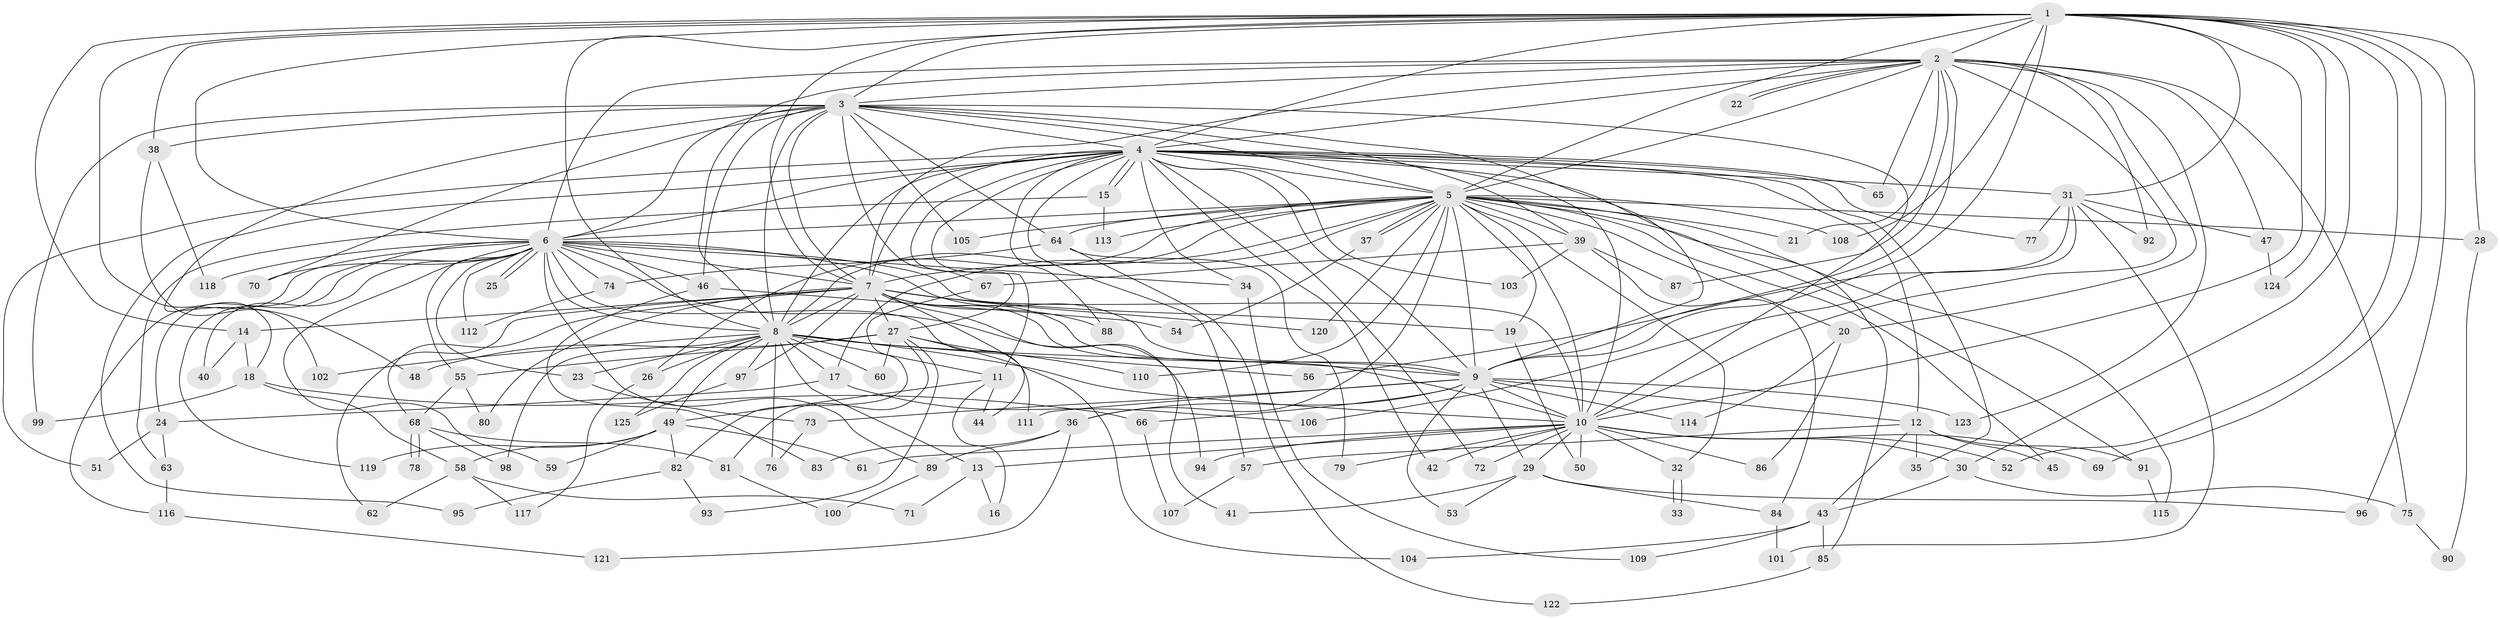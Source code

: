 // coarse degree distribution, {27: 0.010526315789473684, 18: 0.010526315789473684, 16: 0.010526315789473684, 24: 0.010526315789473684, 26: 0.021052631578947368, 19: 0.010526315789473684, 22: 0.010526315789473684, 21: 0.010526315789473684, 5: 0.031578947368421054, 6: 0.06315789473684211, 4: 0.08421052631578947, 3: 0.1368421052631579, 2: 0.5368421052631579, 9: 0.010526315789473684, 7: 0.031578947368421054, 1: 0.010526315789473684}
// Generated by graph-tools (version 1.1) at 2025/51/02/27/25 19:51:50]
// undirected, 125 vertices, 275 edges
graph export_dot {
graph [start="1"]
  node [color=gray90,style=filled];
  1;
  2;
  3;
  4;
  5;
  6;
  7;
  8;
  9;
  10;
  11;
  12;
  13;
  14;
  15;
  16;
  17;
  18;
  19;
  20;
  21;
  22;
  23;
  24;
  25;
  26;
  27;
  28;
  29;
  30;
  31;
  32;
  33;
  34;
  35;
  36;
  37;
  38;
  39;
  40;
  41;
  42;
  43;
  44;
  45;
  46;
  47;
  48;
  49;
  50;
  51;
  52;
  53;
  54;
  55;
  56;
  57;
  58;
  59;
  60;
  61;
  62;
  63;
  64;
  65;
  66;
  67;
  68;
  69;
  70;
  71;
  72;
  73;
  74;
  75;
  76;
  77;
  78;
  79;
  80;
  81;
  82;
  83;
  84;
  85;
  86;
  87;
  88;
  89;
  90;
  91;
  92;
  93;
  94;
  95;
  96;
  97;
  98;
  99;
  100;
  101;
  102;
  103;
  104;
  105;
  106;
  107;
  108;
  109;
  110;
  111;
  112;
  113;
  114;
  115;
  116;
  117;
  118;
  119;
  120;
  121;
  122;
  123;
  124;
  125;
  1 -- 2;
  1 -- 3;
  1 -- 4;
  1 -- 5;
  1 -- 6;
  1 -- 7;
  1 -- 8;
  1 -- 9;
  1 -- 10;
  1 -- 14;
  1 -- 18;
  1 -- 28;
  1 -- 30;
  1 -- 31;
  1 -- 38;
  1 -- 52;
  1 -- 69;
  1 -- 96;
  1 -- 108;
  1 -- 124;
  2 -- 3;
  2 -- 4;
  2 -- 5;
  2 -- 6;
  2 -- 7;
  2 -- 8;
  2 -- 9;
  2 -- 10;
  2 -- 20;
  2 -- 21;
  2 -- 22;
  2 -- 22;
  2 -- 47;
  2 -- 65;
  2 -- 75;
  2 -- 87;
  2 -- 92;
  2 -- 123;
  3 -- 4;
  3 -- 5;
  3 -- 6;
  3 -- 7;
  3 -- 8;
  3 -- 9;
  3 -- 10;
  3 -- 38;
  3 -- 39;
  3 -- 46;
  3 -- 48;
  3 -- 64;
  3 -- 67;
  3 -- 70;
  3 -- 99;
  3 -- 105;
  4 -- 5;
  4 -- 6;
  4 -- 7;
  4 -- 8;
  4 -- 9;
  4 -- 10;
  4 -- 11;
  4 -- 12;
  4 -- 15;
  4 -- 15;
  4 -- 27;
  4 -- 31;
  4 -- 34;
  4 -- 35;
  4 -- 42;
  4 -- 51;
  4 -- 57;
  4 -- 65;
  4 -- 72;
  4 -- 77;
  4 -- 85;
  4 -- 88;
  4 -- 95;
  4 -- 103;
  5 -- 6;
  5 -- 7;
  5 -- 8;
  5 -- 9;
  5 -- 10;
  5 -- 17;
  5 -- 19;
  5 -- 20;
  5 -- 21;
  5 -- 26;
  5 -- 28;
  5 -- 32;
  5 -- 36;
  5 -- 37;
  5 -- 37;
  5 -- 39;
  5 -- 45;
  5 -- 64;
  5 -- 91;
  5 -- 105;
  5 -- 108;
  5 -- 110;
  5 -- 113;
  5 -- 115;
  5 -- 120;
  6 -- 7;
  6 -- 8;
  6 -- 9;
  6 -- 10;
  6 -- 23;
  6 -- 24;
  6 -- 25;
  6 -- 25;
  6 -- 34;
  6 -- 40;
  6 -- 46;
  6 -- 55;
  6 -- 59;
  6 -- 70;
  6 -- 74;
  6 -- 89;
  6 -- 94;
  6 -- 111;
  6 -- 112;
  6 -- 116;
  6 -- 118;
  6 -- 119;
  7 -- 8;
  7 -- 9;
  7 -- 10;
  7 -- 14;
  7 -- 19;
  7 -- 27;
  7 -- 41;
  7 -- 44;
  7 -- 62;
  7 -- 68;
  7 -- 80;
  7 -- 88;
  7 -- 97;
  7 -- 120;
  8 -- 9;
  8 -- 10;
  8 -- 11;
  8 -- 13;
  8 -- 17;
  8 -- 23;
  8 -- 26;
  8 -- 49;
  8 -- 56;
  8 -- 60;
  8 -- 76;
  8 -- 97;
  8 -- 98;
  8 -- 102;
  8 -- 125;
  9 -- 10;
  9 -- 12;
  9 -- 29;
  9 -- 36;
  9 -- 53;
  9 -- 66;
  9 -- 73;
  9 -- 111;
  9 -- 114;
  9 -- 123;
  10 -- 13;
  10 -- 29;
  10 -- 30;
  10 -- 32;
  10 -- 42;
  10 -- 50;
  10 -- 52;
  10 -- 61;
  10 -- 69;
  10 -- 72;
  10 -- 79;
  10 -- 86;
  10 -- 94;
  11 -- 16;
  11 -- 44;
  11 -- 49;
  12 -- 35;
  12 -- 43;
  12 -- 45;
  12 -- 57;
  12 -- 91;
  13 -- 16;
  13 -- 71;
  14 -- 18;
  14 -- 40;
  15 -- 63;
  15 -- 113;
  17 -- 24;
  17 -- 106;
  18 -- 58;
  18 -- 66;
  18 -- 99;
  19 -- 50;
  20 -- 86;
  20 -- 114;
  23 -- 73;
  24 -- 51;
  24 -- 63;
  26 -- 117;
  27 -- 48;
  27 -- 55;
  27 -- 60;
  27 -- 81;
  27 -- 93;
  27 -- 104;
  27 -- 110;
  28 -- 90;
  29 -- 41;
  29 -- 53;
  29 -- 84;
  29 -- 96;
  30 -- 43;
  30 -- 75;
  31 -- 47;
  31 -- 56;
  31 -- 77;
  31 -- 92;
  31 -- 101;
  31 -- 106;
  32 -- 33;
  32 -- 33;
  34 -- 109;
  36 -- 83;
  36 -- 89;
  36 -- 121;
  37 -- 54;
  38 -- 102;
  38 -- 118;
  39 -- 67;
  39 -- 84;
  39 -- 87;
  39 -- 103;
  43 -- 85;
  43 -- 104;
  43 -- 109;
  46 -- 54;
  46 -- 83;
  47 -- 124;
  49 -- 58;
  49 -- 59;
  49 -- 61;
  49 -- 82;
  49 -- 119;
  55 -- 68;
  55 -- 80;
  57 -- 107;
  58 -- 62;
  58 -- 71;
  58 -- 117;
  63 -- 116;
  64 -- 74;
  64 -- 79;
  64 -- 122;
  66 -- 107;
  67 -- 82;
  68 -- 78;
  68 -- 78;
  68 -- 81;
  68 -- 98;
  73 -- 76;
  74 -- 112;
  75 -- 90;
  81 -- 100;
  82 -- 93;
  82 -- 95;
  84 -- 101;
  85 -- 122;
  89 -- 100;
  91 -- 115;
  97 -- 125;
  116 -- 121;
}
